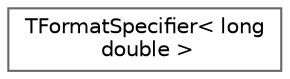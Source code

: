digraph "Graphical Class Hierarchy"
{
 // INTERACTIVE_SVG=YES
 // LATEX_PDF_SIZE
  bgcolor="transparent";
  edge [fontname=Helvetica,fontsize=10,labelfontname=Helvetica,labelfontsize=10];
  node [fontname=Helvetica,fontsize=10,shape=box,height=0.2,width=0.4];
  rankdir="LR";
  Node0 [id="Node000000",label="TFormatSpecifier\< long\l double \>",height=0.2,width=0.4,color="grey40", fillcolor="white", style="filled",URL="$d1/d78/structTFormatSpecifier_3_01long_01double_01_4.html",tooltip=" "];
}
